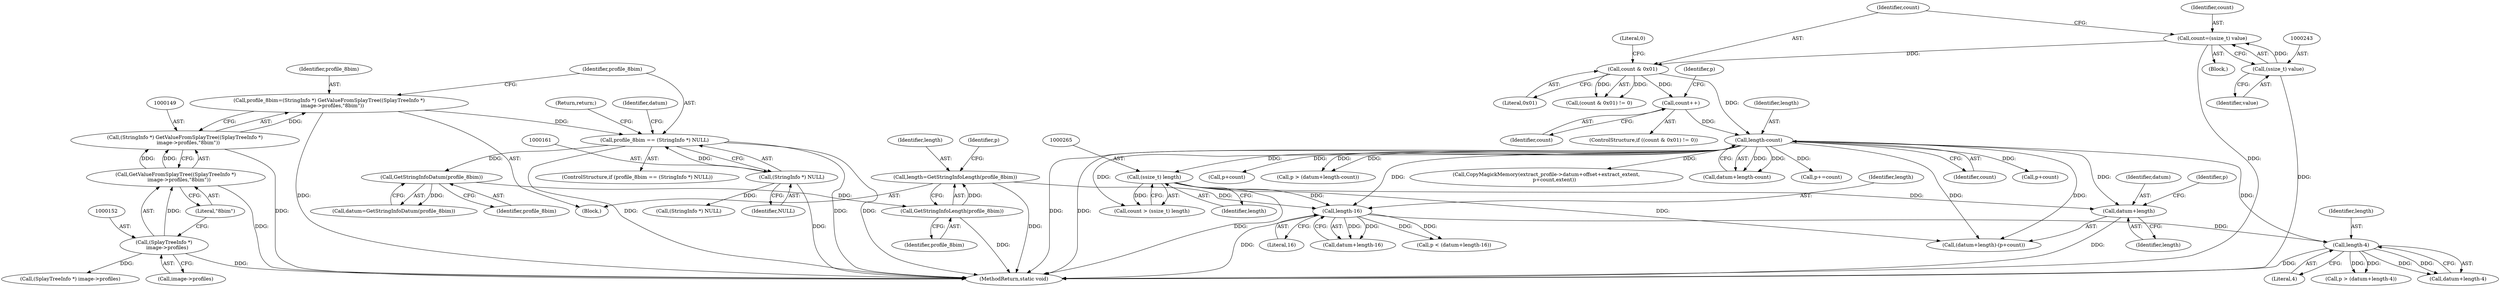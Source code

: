 digraph "0_ImageMagick_478cce544fdf1de882d78381768458f397964453@pointer" {
"1000287" [label="(Call,datum+length)"];
"1000259" [label="(Call,length-count)"];
"1000230" [label="(Call,length-4)"];
"1000180" [label="(Call,length-16)"];
"1000168" [label="(Call,length=GetStringInfoLength(profile_8bim))"];
"1000170" [label="(Call,GetStringInfoLength(profile_8bim))"];
"1000166" [label="(Call,GetStringInfoDatum(profile_8bim))"];
"1000158" [label="(Call,profile_8bim == (StringInfo *) NULL)"];
"1000146" [label="(Call,profile_8bim=(StringInfo *) GetValueFromSplayTree((SplayTreeInfo *)\n    image->profiles,\"8bim\"))"];
"1000148" [label="(Call,(StringInfo *) GetValueFromSplayTree((SplayTreeInfo *)\n    image->profiles,\"8bim\"))"];
"1000150" [label="(Call,GetValueFromSplayTree((SplayTreeInfo *)\n    image->profiles,\"8bim\"))"];
"1000151" [label="(Call,(SplayTreeInfo *)\n    image->profiles)"];
"1000160" [label="(Call,(StringInfo *) NULL)"];
"1000264" [label="(Call,(ssize_t) length)"];
"1000247" [label="(Call,count & 0x01)"];
"1000240" [label="(Call,count=(ssize_t) value)"];
"1000242" [label="(Call,(ssize_t) value)"];
"1000251" [label="(Call,count++)"];
"1000249" [label="(Literal,0x01)"];
"1000226" [label="(Call,p > (datum+length-4))"];
"1000247" [label="(Call,count & 0x01)"];
"1000244" [label="(Identifier,value)"];
"1000182" [label="(Literal,16)"];
"1000170" [label="(Call,GetStringInfoLength(profile_8bim))"];
"1000291" [label="(Identifier,p)"];
"1000163" [label="(Return,return;)"];
"1000151" [label="(Call,(SplayTreeInfo *)\n    image->profiles)"];
"1000232" [label="(Literal,4)"];
"1000157" [label="(ControlStructure,if (profile_8bim == (StringInfo *) NULL))"];
"1000288" [label="(Identifier,datum)"];
"1000264" [label="(Call,(ssize_t) length)"];
"1000251" [label="(Call,count++)"];
"1000167" [label="(Identifier,profile_8bim)"];
"1000242" [label="(Call,(ssize_t) value)"];
"1000286" [label="(Call,(datum+length)-(p+count))"];
"1000180" [label="(Call,length-16)"];
"1000266" [label="(Identifier,length)"];
"1000166" [label="(Call,GetStringInfoDatum(profile_8bim))"];
"1000174" [label="(Identifier,p)"];
"1000240" [label="(Call,count=(ssize_t) value)"];
"1000256" [label="(Identifier,p)"];
"1000178" [label="(Call,datum+length-16)"];
"1000396" [label="(Call,p+count)"];
"1000255" [label="(Call,p > (datum+length-count))"];
"1000230" [label="(Call,length-4)"];
"1000260" [label="(Identifier,length)"];
"1000147" [label="(Identifier,profile_8bim)"];
"1000262" [label="(Call,count > (ssize_t) length)"];
"1000388" [label="(Call,CopyMagickMemory(extract_profile->datum+offset+extract_extent,\n          p+count,extent))"];
"1000257" [label="(Call,datum+length-count)"];
"1000176" [label="(Call,p < (datum+length-16))"];
"1000168" [label="(Call,length=GetStringInfoLength(profile_8bim))"];
"1000150" [label="(Call,GetValueFromSplayTree((SplayTreeInfo *)\n    image->profiles,\"8bim\"))"];
"1000272" [label="(Call,p+=count)"];
"1000156" [label="(Literal,\"8bim\")"];
"1000241" [label="(Identifier,count)"];
"1000159" [label="(Identifier,profile_8bim)"];
"1000165" [label="(Identifier,datum)"];
"1000287" [label="(Call,datum+length)"];
"1000417" [label="(MethodReturn,static void)"];
"1000231" [label="(Identifier,length)"];
"1000259" [label="(Call,length-count)"];
"1000246" [label="(Call,(count & 0x01) != 0)"];
"1000158" [label="(Call,profile_8bim == (StringInfo *) NULL)"];
"1000183" [label="(Block,)"];
"1000228" [label="(Call,datum+length-4)"];
"1000289" [label="(Identifier,length)"];
"1000403" [label="(Call,(SplayTreeInfo *) image->profiles)"];
"1000261" [label="(Identifier,count)"];
"1000181" [label="(Identifier,length)"];
"1000245" [label="(ControlStructure,if ((count & 0x01) != 0))"];
"1000252" [label="(Identifier,count)"];
"1000296" [label="(Call,(StringInfo *) NULL)"];
"1000250" [label="(Literal,0)"];
"1000148" [label="(Call,(StringInfo *) GetValueFromSplayTree((SplayTreeInfo *)\n    image->profiles,\"8bim\"))"];
"1000171" [label="(Identifier,profile_8bim)"];
"1000169" [label="(Identifier,length)"];
"1000164" [label="(Call,datum=GetStringInfoDatum(profile_8bim))"];
"1000160" [label="(Call,(StringInfo *) NULL)"];
"1000162" [label="(Identifier,NULL)"];
"1000248" [label="(Identifier,count)"];
"1000146" [label="(Call,profile_8bim=(StringInfo *) GetValueFromSplayTree((SplayTreeInfo *)\n    image->profiles,\"8bim\"))"];
"1000104" [label="(Block,)"];
"1000153" [label="(Call,image->profiles)"];
"1000290" [label="(Call,p+count)"];
"1000287" -> "1000286"  [label="AST: "];
"1000287" -> "1000289"  [label="CFG: "];
"1000288" -> "1000287"  [label="AST: "];
"1000289" -> "1000287"  [label="AST: "];
"1000291" -> "1000287"  [label="CFG: "];
"1000287" -> "1000417"  [label="DDG: "];
"1000259" -> "1000287"  [label="DDG: "];
"1000264" -> "1000287"  [label="DDG: "];
"1000259" -> "1000257"  [label="AST: "];
"1000259" -> "1000261"  [label="CFG: "];
"1000260" -> "1000259"  [label="AST: "];
"1000261" -> "1000259"  [label="AST: "];
"1000257" -> "1000259"  [label="CFG: "];
"1000259" -> "1000417"  [label="DDG: "];
"1000259" -> "1000417"  [label="DDG: "];
"1000259" -> "1000180"  [label="DDG: "];
"1000259" -> "1000255"  [label="DDG: "];
"1000259" -> "1000255"  [label="DDG: "];
"1000259" -> "1000257"  [label="DDG: "];
"1000259" -> "1000257"  [label="DDG: "];
"1000230" -> "1000259"  [label="DDG: "];
"1000247" -> "1000259"  [label="DDG: "];
"1000251" -> "1000259"  [label="DDG: "];
"1000259" -> "1000262"  [label="DDG: "];
"1000259" -> "1000264"  [label="DDG: "];
"1000259" -> "1000272"  [label="DDG: "];
"1000259" -> "1000286"  [label="DDG: "];
"1000259" -> "1000286"  [label="DDG: "];
"1000259" -> "1000290"  [label="DDG: "];
"1000259" -> "1000388"  [label="DDG: "];
"1000259" -> "1000396"  [label="DDG: "];
"1000230" -> "1000228"  [label="AST: "];
"1000230" -> "1000232"  [label="CFG: "];
"1000231" -> "1000230"  [label="AST: "];
"1000232" -> "1000230"  [label="AST: "];
"1000228" -> "1000230"  [label="CFG: "];
"1000230" -> "1000417"  [label="DDG: "];
"1000230" -> "1000226"  [label="DDG: "];
"1000230" -> "1000226"  [label="DDG: "];
"1000230" -> "1000228"  [label="DDG: "];
"1000230" -> "1000228"  [label="DDG: "];
"1000180" -> "1000230"  [label="DDG: "];
"1000180" -> "1000178"  [label="AST: "];
"1000180" -> "1000182"  [label="CFG: "];
"1000181" -> "1000180"  [label="AST: "];
"1000182" -> "1000180"  [label="AST: "];
"1000178" -> "1000180"  [label="CFG: "];
"1000180" -> "1000417"  [label="DDG: "];
"1000180" -> "1000176"  [label="DDG: "];
"1000180" -> "1000176"  [label="DDG: "];
"1000180" -> "1000178"  [label="DDG: "];
"1000180" -> "1000178"  [label="DDG: "];
"1000168" -> "1000180"  [label="DDG: "];
"1000264" -> "1000180"  [label="DDG: "];
"1000168" -> "1000104"  [label="AST: "];
"1000168" -> "1000170"  [label="CFG: "];
"1000169" -> "1000168"  [label="AST: "];
"1000170" -> "1000168"  [label="AST: "];
"1000174" -> "1000168"  [label="CFG: "];
"1000168" -> "1000417"  [label="DDG: "];
"1000170" -> "1000168"  [label="DDG: "];
"1000170" -> "1000171"  [label="CFG: "];
"1000171" -> "1000170"  [label="AST: "];
"1000170" -> "1000417"  [label="DDG: "];
"1000166" -> "1000170"  [label="DDG: "];
"1000166" -> "1000164"  [label="AST: "];
"1000166" -> "1000167"  [label="CFG: "];
"1000167" -> "1000166"  [label="AST: "];
"1000164" -> "1000166"  [label="CFG: "];
"1000166" -> "1000164"  [label="DDG: "];
"1000158" -> "1000166"  [label="DDG: "];
"1000158" -> "1000157"  [label="AST: "];
"1000158" -> "1000160"  [label="CFG: "];
"1000159" -> "1000158"  [label="AST: "];
"1000160" -> "1000158"  [label="AST: "];
"1000163" -> "1000158"  [label="CFG: "];
"1000165" -> "1000158"  [label="CFG: "];
"1000158" -> "1000417"  [label="DDG: "];
"1000158" -> "1000417"  [label="DDG: "];
"1000158" -> "1000417"  [label="DDG: "];
"1000146" -> "1000158"  [label="DDG: "];
"1000160" -> "1000158"  [label="DDG: "];
"1000146" -> "1000104"  [label="AST: "];
"1000146" -> "1000148"  [label="CFG: "];
"1000147" -> "1000146"  [label="AST: "];
"1000148" -> "1000146"  [label="AST: "];
"1000159" -> "1000146"  [label="CFG: "];
"1000146" -> "1000417"  [label="DDG: "];
"1000148" -> "1000146"  [label="DDG: "];
"1000148" -> "1000150"  [label="CFG: "];
"1000149" -> "1000148"  [label="AST: "];
"1000150" -> "1000148"  [label="AST: "];
"1000148" -> "1000417"  [label="DDG: "];
"1000150" -> "1000148"  [label="DDG: "];
"1000150" -> "1000148"  [label="DDG: "];
"1000150" -> "1000156"  [label="CFG: "];
"1000151" -> "1000150"  [label="AST: "];
"1000156" -> "1000150"  [label="AST: "];
"1000150" -> "1000417"  [label="DDG: "];
"1000151" -> "1000150"  [label="DDG: "];
"1000151" -> "1000153"  [label="CFG: "];
"1000152" -> "1000151"  [label="AST: "];
"1000153" -> "1000151"  [label="AST: "];
"1000156" -> "1000151"  [label="CFG: "];
"1000151" -> "1000417"  [label="DDG: "];
"1000151" -> "1000403"  [label="DDG: "];
"1000160" -> "1000162"  [label="CFG: "];
"1000161" -> "1000160"  [label="AST: "];
"1000162" -> "1000160"  [label="AST: "];
"1000160" -> "1000417"  [label="DDG: "];
"1000160" -> "1000296"  [label="DDG: "];
"1000264" -> "1000262"  [label="AST: "];
"1000264" -> "1000266"  [label="CFG: "];
"1000265" -> "1000264"  [label="AST: "];
"1000266" -> "1000264"  [label="AST: "];
"1000262" -> "1000264"  [label="CFG: "];
"1000264" -> "1000417"  [label="DDG: "];
"1000264" -> "1000262"  [label="DDG: "];
"1000264" -> "1000286"  [label="DDG: "];
"1000247" -> "1000246"  [label="AST: "];
"1000247" -> "1000249"  [label="CFG: "];
"1000248" -> "1000247"  [label="AST: "];
"1000249" -> "1000247"  [label="AST: "];
"1000250" -> "1000247"  [label="CFG: "];
"1000247" -> "1000246"  [label="DDG: "];
"1000247" -> "1000246"  [label="DDG: "];
"1000240" -> "1000247"  [label="DDG: "];
"1000247" -> "1000251"  [label="DDG: "];
"1000240" -> "1000183"  [label="AST: "];
"1000240" -> "1000242"  [label="CFG: "];
"1000241" -> "1000240"  [label="AST: "];
"1000242" -> "1000240"  [label="AST: "];
"1000248" -> "1000240"  [label="CFG: "];
"1000240" -> "1000417"  [label="DDG: "];
"1000242" -> "1000240"  [label="DDG: "];
"1000242" -> "1000244"  [label="CFG: "];
"1000243" -> "1000242"  [label="AST: "];
"1000244" -> "1000242"  [label="AST: "];
"1000242" -> "1000417"  [label="DDG: "];
"1000251" -> "1000245"  [label="AST: "];
"1000251" -> "1000252"  [label="CFG: "];
"1000252" -> "1000251"  [label="AST: "];
"1000256" -> "1000251"  [label="CFG: "];
}
